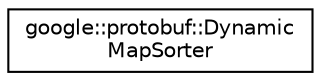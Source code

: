 digraph "类继承关系图"
{
 // LATEX_PDF_SIZE
  edge [fontname="Helvetica",fontsize="10",labelfontname="Helvetica",labelfontsize="10"];
  node [fontname="Helvetica",fontsize="10",shape=record];
  rankdir="LR";
  Node0 [label="google::protobuf::Dynamic\lMapSorter",height=0.2,width=0.4,color="black", fillcolor="white", style="filled",URL="$classgoogle_1_1protobuf_1_1DynamicMapSorter.html",tooltip=" "];
}
